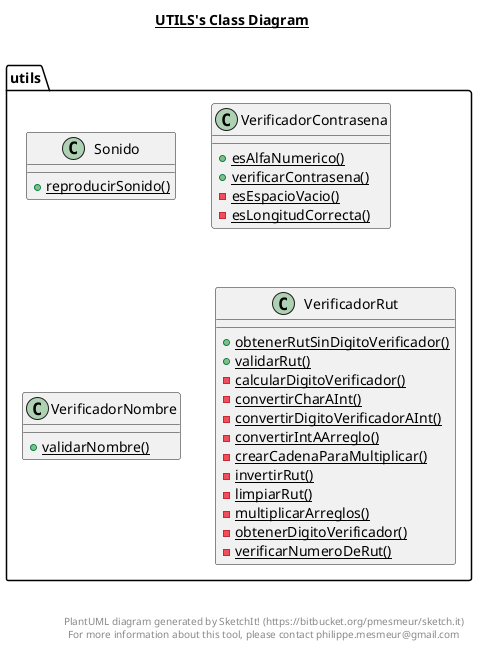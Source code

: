 @startuml

title __UTILS's Class Diagram__\n

  namespace utils {
    class utils.Sonido {
        {static} + reproducirSonido()
    }
  }
  

  namespace utils {
    class utils.VerificadorContrasena {
        {static} + esAlfaNumerico()
        {static} + verificarContrasena()
        {static} - esEspacioVacio()
        {static} - esLongitudCorrecta()
    }
  }
  

  namespace utils {
    class utils.VerificadorNombre {
        {static} + validarNombre()
    }
  }
  

  namespace utils {
    class utils.VerificadorRut {
        {static} + obtenerRutSinDigitoVerificador()
        {static} + validarRut()
        {static} - calcularDigitoVerificador()
        {static} - convertirCharAInt()
        {static} - convertirDigitoVerificadorAInt()
        {static} - convertirIntAArreglo()
        {static} - crearCadenaParaMultiplicar()
        {static} - invertirRut()
        {static} - limpiarRut()
        {static} - multiplicarArreglos()
        {static} - obtenerDigitoVerificador()
        {static} - verificarNumeroDeRut()
    }
  }
  



right footer


PlantUML diagram generated by SketchIt! (https://bitbucket.org/pmesmeur/sketch.it)
For more information about this tool, please contact philippe.mesmeur@gmail.com
endfooter

@enduml
